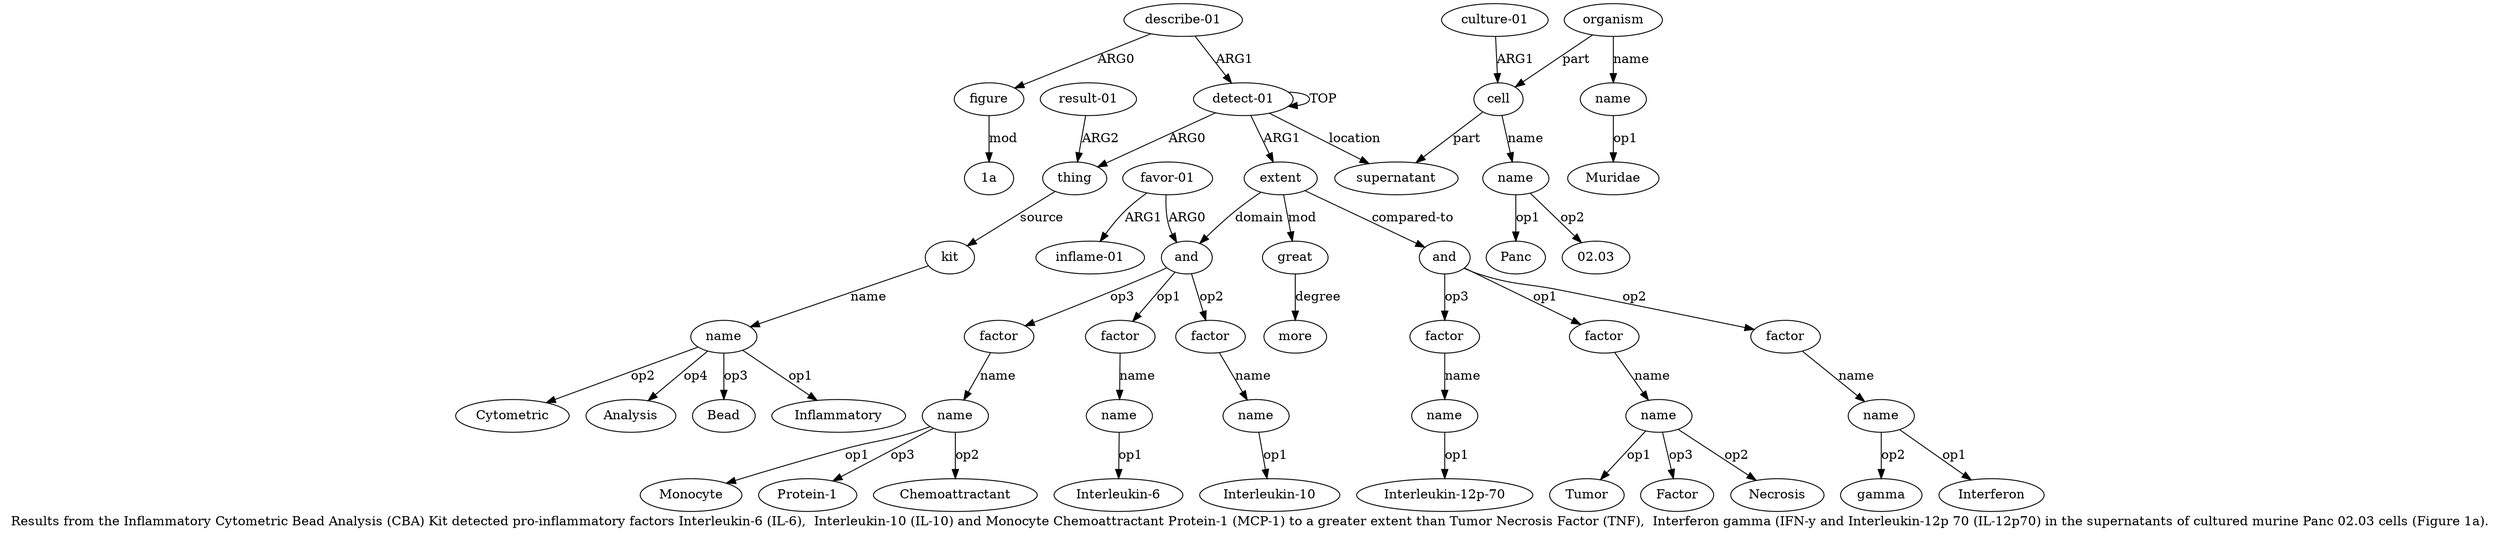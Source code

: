digraph  {
	graph [label="Results from the Inflammatory Cytometric Bead Analysis (CBA) Kit detected pro-inflammatory factors Interleukin-6 (IL-6),  Interleukin-10 (\
IL-10) and Monocyte Chemoattractant Protein-1 (MCP-1) to a greater extent than Tumor Necrosis Factor (TNF),  Interferon gamma (IFN-y \
and Interleukin-12p 70 (IL-12p70) in the supernatants of cultured murine Panc 02.03 cells (Figure 1a)."];
	node [label="\N"];
	a20	 [color=black,
		gold_ind=20,
		gold_label=factor,
		label=factor,
		test_ind=20,
		test_label=factor];
	a21	 [color=black,
		gold_ind=21,
		gold_label=name,
		label=name,
		test_ind=21,
		test_label=name];
	a20 -> a21 [key=0,
	color=black,
	gold_label=name,
	label=name,
	test_label=name];
"a21 gamma" [color=black,
	gold_ind=-1,
	gold_label=gamma,
	label=gamma,
	test_ind=-1,
	test_label=gamma];
a21 -> "a21 gamma" [key=0,
color=black,
gold_label=op2,
label=op2,
test_label=op2];
"a21 Interferon" [color=black,
gold_ind=-1,
gold_label=Interferon,
label=Interferon,
test_ind=-1,
test_label=Interferon];
a21 -> "a21 Interferon" [key=0,
color=black,
gold_label=op1,
label=op1,
test_label=op1];
a22 [color=black,
gold_ind=22,
gold_label=factor,
label=factor,
test_ind=22,
test_label=factor];
a23 [color=black,
gold_ind=23,
gold_label=name,
label=name,
test_ind=23,
test_label=name];
a22 -> a23 [key=0,
color=black,
gold_label=name,
label=name,
test_label=name];
"a23 Interleukin-12p-70" [color=black,
gold_ind=-1,
gold_label="Interleukin-12p-70",
label="Interleukin-12p-70",
test_ind=-1,
test_label="Interleukin-12p-70"];
a23 -> "a23 Interleukin-12p-70" [key=0,
color=black,
gold_label=op1,
label=op1,
test_label=op1];
a24 [color=black,
gold_ind=24,
gold_label=supernatant,
label=supernatant,
test_ind=24,
test_label=supernatant];
a25 [color=black,
gold_ind=25,
gold_label=cell,
label=cell,
test_ind=25,
test_label=cell];
a25 -> a24 [key=0,
color=black,
gold_label=part,
label=part,
test_label=part];
a26 [color=black,
gold_ind=26,
gold_label=name,
label=name,
test_ind=26,
test_label=name];
a25 -> a26 [key=0,
color=black,
gold_label=name,
label=name,
test_label=name];
"a26 Panc" [color=black,
gold_ind=-1,
gold_label=Panc,
label=Panc,
test_ind=-1,
test_label=Panc];
a26 -> "a26 Panc" [key=0,
color=black,
gold_label=op1,
label=op1,
test_label=op1];
"a26 02.03" [color=black,
gold_ind=-1,
gold_label=02.03,
label=02.03,
test_ind=-1,
test_label=02.03];
a26 -> "a26 02.03" [key=0,
color=black,
gold_label=op2,
label=op2,
test_label=op2];
a27 [color=black,
gold_ind=27,
gold_label=organism,
label=organism,
test_ind=27,
test_label=organism];
a27 -> a25 [key=0,
color=black,
gold_label=part,
label=part,
test_label=part];
a28 [color=black,
gold_ind=28,
gold_label=name,
label=name,
test_ind=28,
test_label=name];
a27 -> a28 [key=0,
color=black,
gold_label=name,
label=name,
test_label=name];
"a28 Muridae" [color=black,
gold_ind=-1,
gold_label=Muridae,
label=Muridae,
test_ind=-1,
test_label=Muridae];
a28 -> "a28 Muridae" [key=0,
color=black,
gold_label=op1,
label=op1,
test_label=op1];
a29 [color=black,
gold_ind=29,
gold_label="culture-01",
label="culture-01",
test_ind=29,
test_label="culture-01"];
a29 -> a25 [key=0,
color=black,
gold_label=ARG1,
label=ARG1,
test_label=ARG1];
a31 [color=black,
gold_ind=31,
gold_label=figure,
label=figure,
test_ind=31,
test_label=figure];
"a31 1a" [color=black,
gold_ind=-1,
gold_label="1a",
label="1a",
test_ind=-1,
test_label="1a"];
a31 -> "a31 1a" [key=0,
color=black,
gold_label=mod,
label=mod,
test_label=mod];
a30 [color=black,
gold_ind=30,
gold_label="describe-01",
label="describe-01",
test_ind=30,
test_label="describe-01"];
a30 -> a31 [key=0,
color=black,
gold_label=ARG0,
label=ARG0,
test_label=ARG0];
a0 [color=black,
gold_ind=0,
gold_label="detect-01",
label="detect-01",
test_ind=0,
test_label="detect-01"];
a30 -> a0 [key=0,
color=black,
gold_label=ARG1,
label=ARG1,
test_label=ARG1];
"a14 Protein-1" [color=black,
gold_ind=-1,
gold_label="Protein-1",
label="Protein-1",
test_ind=-1,
test_label="Protein-1"];
"a19 Necrosis" [color=black,
gold_ind=-1,
gold_label=Necrosis,
label=Necrosis,
test_ind=-1,
test_label=Necrosis];
"a19 Tumor" [color=black,
gold_ind=-1,
gold_label=Tumor,
label=Tumor,
test_ind=-1,
test_label=Tumor];
"a14 Chemoattractant" [color=black,
gold_ind=-1,
gold_label=Chemoattractant,
label=Chemoattractant,
test_ind=-1,
test_label=Chemoattractant];
"a12 Interleukin-10" [color=black,
gold_ind=-1,
gold_label="Interleukin-10",
label="Interleukin-10",
test_ind=-1,
test_label="Interleukin-10"];
"a4 Bead" [color=black,
gold_ind=-1,
gold_label=Bead,
label=Bead,
test_ind=-1,
test_label=Bead];
"a4 Inflammatory" [color=black,
gold_ind=-1,
gold_label=Inflammatory,
label=Inflammatory,
test_ind=-1,
test_label=Inflammatory];
"a10 Interleukin-6" [color=black,
gold_ind=-1,
gold_label="Interleukin-6",
label="Interleukin-6",
test_ind=-1,
test_label="Interleukin-6"];
"a4 Cytometric" [color=black,
gold_ind=-1,
gold_label=Cytometric,
label=Cytometric,
test_ind=-1,
test_label=Cytometric];
a15 [color=black,
gold_ind=15,
gold_label="favor-01",
label="favor-01",
test_ind=15,
test_label="favor-01"];
a16 [color=black,
gold_ind=16,
gold_label="inflame-01",
label="inflame-01",
test_ind=16,
test_label="inflame-01"];
a15 -> a16 [key=0,
color=black,
gold_label=ARG1,
label=ARG1,
test_label=ARG1];
a8 [color=black,
gold_ind=8,
gold_label=and,
label=and,
test_ind=8,
test_label=and];
a15 -> a8 [key=0,
color=black,
gold_label=ARG0,
label=ARG0,
test_label=ARG0];
a14 [color=black,
gold_ind=14,
gold_label=name,
label=name,
test_ind=14,
test_label=name];
a14 -> "a14 Protein-1" [key=0,
color=black,
gold_label=op3,
label=op3,
test_label=op3];
a14 -> "a14 Chemoattractant" [key=0,
color=black,
gold_label=op2,
label=op2,
test_label=op2];
"a14 Monocyte" [color=black,
gold_ind=-1,
gold_label=Monocyte,
label=Monocyte,
test_ind=-1,
test_label=Monocyte];
a14 -> "a14 Monocyte" [key=0,
color=black,
gold_label=op1,
label=op1,
test_label=op1];
a17 [color=black,
gold_ind=17,
gold_label=and,
label=and,
test_ind=17,
test_label=and];
a17 -> a20 [key=0,
color=black,
gold_label=op2,
label=op2,
test_label=op2];
a17 -> a22 [key=0,
color=black,
gold_label=op3,
label=op3,
test_label=op3];
a18 [color=black,
gold_ind=18,
gold_label=factor,
label=factor,
test_ind=18,
test_label=factor];
a17 -> a18 [key=0,
color=black,
gold_label=op1,
label=op1,
test_label=op1];
a11 [color=black,
gold_ind=11,
gold_label=factor,
label=factor,
test_ind=11,
test_label=factor];
a12 [color=black,
gold_ind=12,
gold_label=name,
label=name,
test_ind=12,
test_label=name];
a11 -> a12 [key=0,
color=black,
gold_label=name,
label=name,
test_label=name];
a10 [color=black,
gold_ind=10,
gold_label=name,
label=name,
test_ind=10,
test_label=name];
a10 -> "a10 Interleukin-6" [key=0,
color=black,
gold_label=op1,
label=op1,
test_label=op1];
a13 [color=black,
gold_ind=13,
gold_label=factor,
label=factor,
test_ind=13,
test_label=factor];
a13 -> a14 [key=0,
color=black,
gold_label=name,
label=name,
test_label=name];
a12 -> "a12 Interleukin-10" [key=0,
color=black,
gold_label=op1,
label=op1,
test_label=op1];
a19 [color=black,
gold_ind=19,
gold_label=name,
label=name,
test_ind=19,
test_label=name];
a19 -> "a19 Necrosis" [key=0,
color=black,
gold_label=op2,
label=op2,
test_label=op2];
a19 -> "a19 Tumor" [key=0,
color=black,
gold_label=op1,
label=op1,
test_label=op1];
"a19 Factor" [color=black,
gold_ind=-1,
gold_label=Factor,
label=Factor,
test_ind=-1,
test_label=Factor];
a19 -> "a19 Factor" [key=0,
color=black,
gold_label=op3,
label=op3,
test_label=op3];
a18 -> a19 [key=0,
color=black,
gold_label=name,
label=name,
test_label=name];
a1 [color=black,
gold_ind=1,
gold_label=thing,
label=thing,
test_ind=1,
test_label=thing];
a3 [color=black,
gold_ind=3,
gold_label=kit,
label=kit,
test_ind=3,
test_label=kit];
a1 -> a3 [key=0,
color=black,
gold_label=source,
label=source,
test_label=source];
a0 -> a24 [key=0,
color=black,
gold_label=location,
label=location,
test_label=location];
a0 -> a1 [key=0,
color=black,
gold_label=ARG0,
label=ARG0,
test_label=ARG0];
a0 -> a0 [key=0,
color=black,
gold_label=TOP,
label=TOP,
test_label=TOP];
a5 [color=black,
gold_ind=5,
gold_label=extent,
label=extent,
test_ind=5,
test_label=extent];
a0 -> a5 [key=0,
color=black,
gold_label=ARG1,
label=ARG1,
test_label=ARG1];
a4 [color=black,
gold_ind=4,
gold_label=name,
label=name,
test_ind=4,
test_label=name];
a3 -> a4 [key=0,
color=black,
gold_label=name,
label=name,
test_label=name];
a2 [color=black,
gold_ind=2,
gold_label="result-01",
label="result-01",
test_ind=2,
test_label="result-01"];
a2 -> a1 [key=0,
color=black,
gold_label=ARG2,
label=ARG2,
test_label=ARG2];
a5 -> a17 [key=0,
color=black,
gold_label="compared-to",
label="compared-to",
test_label="compared-to"];
a6 [color=black,
gold_ind=6,
gold_label=great,
label=great,
test_ind=6,
test_label=great];
a5 -> a6 [key=0,
color=black,
gold_label=mod,
label=mod,
test_label=mod];
a5 -> a8 [key=0,
color=black,
gold_label=domain,
label=domain,
test_label=domain];
a4 -> "a4 Bead" [key=0,
color=black,
gold_label=op3,
label=op3,
test_label=op3];
a4 -> "a4 Inflammatory" [key=0,
color=black,
gold_label=op1,
label=op1,
test_label=op1];
a4 -> "a4 Cytometric" [key=0,
color=black,
gold_label=op2,
label=op2,
test_label=op2];
"a4 Analysis" [color=black,
gold_ind=-1,
gold_label=Analysis,
label=Analysis,
test_ind=-1,
test_label=Analysis];
a4 -> "a4 Analysis" [key=0,
color=black,
gold_label=op4,
label=op4,
test_label=op4];
a7 [color=black,
gold_ind=7,
gold_label=more,
label=more,
test_ind=7,
test_label=more];
a6 -> a7 [key=0,
color=black,
gold_label=degree,
label=degree,
test_label=degree];
a9 [color=black,
gold_ind=9,
gold_label=factor,
label=factor,
test_ind=9,
test_label=factor];
a9 -> a10 [key=0,
color=black,
gold_label=name,
label=name,
test_label=name];
a8 -> a11 [key=0,
color=black,
gold_label=op2,
label=op2,
test_label=op2];
a8 -> a13 [key=0,
color=black,
gold_label=op3,
label=op3,
test_label=op3];
a8 -> a9 [key=0,
color=black,
gold_label=op1,
label=op1,
test_label=op1];
}
